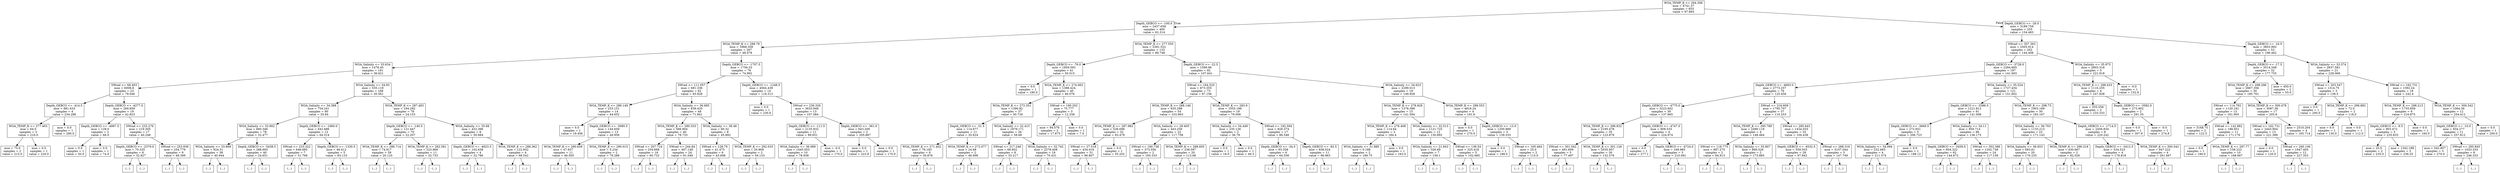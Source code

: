 digraph Tree {
node [shape=box] ;
0 [label="WOA_TEMP_K <= 294.306\nmse = 4741.37\nsamples = 655\nvalue = 97.893"] ;
1 [label="Depth_GEBCO <= -100.0\nmse = 2437.658\nsamples = 400\nvalue = 62.314"] ;
0 -> 1 [labeldistance=2.5, labelangle=45, headlabel="True"] ;
2 [label="WOA_TEMP_K <= 288.79\nmse = 1868.358\nsamples = 267\nvalue = 48.078"] ;
1 -> 2 ;
3 [label="WOA_Salinity <= 33.634\nmse = 1476.45\nsamples = 191\nvalue = 36.621"] ;
2 -> 3 ;
4 [label="SWrad <= 68.403\nmse = 6008.8\nsamples = 23\nvalue = 79.046"] ;
3 -> 4 ;
5 [label="Depth_GEBCO <= -414.5\nmse = 881.633\nsamples = 4\nvalue = 234.286"] ;
4 -> 5 ;
6 [label="WOA_TEMP_K <= 277.403\nmse = 64.0\nsamples = 3\nvalue = 216.0"] ;
5 -> 6 ;
7 [label="mse = 75.0\nsamples = 2\nvalue = 215.0"] ;
6 -> 7 ;
8 [label="mse = 0.0\nsamples = 1\nvalue = 220.0"] ;
6 -> 8 ;
9 [label="mse = 0.0\nsamples = 1\nvalue = 280.0"] ;
5 -> 9 ;
10 [label="Depth_GEBCO <= -4277.0\nmse = 269.859\nsamples = 19\nvalue = 42.823"] ;
4 -> 10 ;
11 [label="Depth_GEBCO <= -4997.5\nmse = 128.0\nsamples = 2\nvalue = 66.0"] ;
10 -> 11 ;
12 [label="mse = 0.0\nsamples = 1\nvalue = 50.0"] ;
11 -> 12 ;
13 [label="mse = 0.0\nsamples = 1\nvalue = 74.0"] ;
11 -> 13 ;
14 [label="SWrad <= 233.276\nmse = 219.305\nsamples = 17\nvalue = 40.248"] ;
10 -> 14 ;
15 [label="Depth_GEBCO <= -2379.0\nmse = 70.335\nsamples = 8\nvalue = 32.927"] ;
14 -> 15 ;
16 [label="(...)"] ;
15 -> 16 ;
21 [label="(...)"] ;
15 -> 21 ;
30 [label="SWrad <= 253.939\nmse = 254.779\nsamples = 9\nvalue = 49.399"] ;
14 -> 30 ;
31 [label="(...)"] ;
30 -> 31 ;
36 [label="(...)"] ;
30 -> 36 ;
41 [label="WOA_Salinity <= 34.93\nmse = 535.119\nsamples = 168\nvalue = 30.561"] ;
3 -> 41 ;
42 [label="WOA_Salinity <= 34.388\nmse = 754.241\nsamples = 90\nvalue = 35.84"] ;
41 -> 42 ;
43 [label="WOA_Salinity <= 33.902\nmse = 660.346\nsamples = 78\nvalue = 32.477"] ;
42 -> 43 ;
44 [label="WOA_Salinity <= 33.899\nmse = 924.51\nsamples = 38\nvalue = 40.944"] ;
43 -> 44 ;
45 [label="(...)"] ;
44 -> 45 ;
116 [label="(...)"] ;
44 -> 116 ;
117 [label="Depth_GEBCO <= -5438.5\nmse = 288.693\nsamples = 40\nvalue = 24.651"] ;
43 -> 117 ;
118 [label="(...)"] ;
117 -> 118 ;
121 [label="(...)"] ;
117 -> 121 ;
196 [label="Depth_GEBCO <= -1660.0\nmse = 642.686\nsamples = 12\nvalue = 64.314"] ;
42 -> 196 ;
197 [label="SWrad <= 233.322\nmse = 646.685\nsamples = 7\nvalue = 51.768"] ;
196 -> 197 ;
198 [label="(...)"] ;
197 -> 198 ;
207 [label="(...)"] ;
197 -> 207 ;
210 [label="Depth_GEBCO <= -1330.5\nmse = 46.412\nsamples = 5\nvalue = 83.133"] ;
196 -> 210 ;
211 [label="(...)"] ;
210 -> 211 ;
212 [label="(...)"] ;
210 -> 212 ;
219 [label="WOA_TEMP_K <= 287.483\nmse = 194.292\nsamples = 78\nvalue = 24.153"] ;
41 -> 219 ;
220 [label="Depth_GEBCO <= -140.0\nmse = 121.447\nsamples = 70\nvalue = 22.207"] ;
219 -> 220 ;
221 [label="WOA_TEMP_K <= 286.714\nmse = 74.917\nsamples = 59\nvalue = 20.125"] ;
220 -> 221 ;
222 [label="(...)"] ;
221 -> 222 ;
267 [label="(...)"] ;
221 -> 267 ;
272 [label="WOA_TEMP_K <= 282.591\nmse = 223.969\nsamples = 11\nvalue = 32.733"] ;
220 -> 272 ;
273 [label="(...)"] ;
272 -> 273 ;
276 [label="(...)"] ;
272 -> 276 ;
291 [label="WOA_Salinity <= 35.68\nmse = 432.396\nsamples = 8\nvalue = 50.664"] ;
219 -> 291 ;
292 [label="Depth_GEBCO <= -4823.5\nmse = 102.638\nsamples = 4\nvalue = 32.786"] ;
291 -> 292 ;
293 [label="(...)"] ;
292 -> 293 ;
294 [label="(...)"] ;
292 -> 294 ;
299 [label="WOA_TEMP_K <= 288.362\nmse = 122.932\nsamples = 4\nvalue = 68.542"] ;
291 -> 299 ;
300 [label="(...)"] ;
299 -> 300 ;
303 [label="(...)"] ;
299 -> 303 ;
304 [label="Depth_GEBCO <= -1707.5\nmse = 1756.33\nsamples = 76\nvalue = 74.992"] ;
2 -> 304 ;
305 [label="SWrad <= 111.057\nmse = 681.336\nsamples = 62\nvalue = 65.828"] ;
304 -> 305 ;
306 [label="WOA_TEMP_K <= 289.149\nmse = 253.151\nsamples = 14\nvalue = 44.652"] ;
305 -> 306 ;
307 [label="mse = 0.0\nsamples = 1\nvalue = 19.456"] ;
306 -> 307 ;
308 [label="Depth_GEBCO <= -3080.5\nmse = 144.659\nsamples = 13\nvalue = 49.956"] ;
306 -> 308 ;
309 [label="WOA_TEMP_K <= 290.659\nmse = 47.937\nsamples = 11\nvalue = 46.505"] ;
308 -> 309 ;
310 [label="(...)"] ;
309 -> 310 ;
313 [label="(...)"] ;
309 -> 313 ;
330 [label="WOA_TEMP_K <= 290.015\nmse = 5.234\nsamples = 2\nvalue = 79.288"] ;
308 -> 330 ;
331 [label="(...)"] ;
330 -> 331 ;
332 [label="(...)"] ;
330 -> 332 ;
333 [label="WOA_Salinity <= 36.685\nmse = 639.435\nsamples = 48\nvalue = 71.841"] ;
305 -> 333 ;
334 [label="WOA_TEMP_K <= 290.333\nmse = 566.904\nsamples = 40\nvalue = 78.733"] ;
333 -> 334 ;
335 [label="SWrad <= 207.724\nmse = 254.668\nsamples = 16\nvalue = 60.732"] ;
334 -> 335 ;
336 [label="(...)"] ;
335 -> 336 ;
341 [label="(...)"] ;
335 -> 341 ;
362 [label="SWrad <= 244.84\nmse = 407.149\nsamples = 24\nvalue = 91.049"] ;
334 -> 362 ;
363 [label="(...)"] ;
362 -> 363 ;
392 [label="(...)"] ;
362 -> 392 ;
403 [label="WOA_Salinity <= 38.48\nmse = 60.32\nsamples = 8\nvalue = 45.892"] ;
333 -> 403 ;
404 [label="SWrad <= 128.79\nmse = 41.475\nsamples = 6\nvalue = 43.698"] ;
403 -> 404 ;
405 [label="(...)"] ;
404 -> 405 ;
406 [label="(...)"] ;
404 -> 406 ;
413 [label="WOA_TEMP_K <= 292.033\nmse = 20.909\nsamples = 2\nvalue = 56.133"] ;
403 -> 413 ;
414 [label="(...)"] ;
413 -> 414 ;
415 [label="(...)"] ;
413 -> 415 ;
416 [label="Depth_GEBCO <= -1248.5\nmse = 4564.439\nsamples = 14\nvalue = 118.313"] ;
304 -> 416 ;
417 [label="mse = 0.0\nsamples = 1\nvalue = 230.6"] ;
416 -> 417 ;
418 [label="SWrad <= 236.326\nmse = 3633.949\nsamples = 13\nvalue = 107.084"] ;
416 -> 418 ;
419 [label="Depth_GEBCO <= -111.5\nmse = 2135.832\nsamples = 11\nvalue = 89.651"] ;
418 -> 419 ;
420 [label="WOA_Salinity <= 36.089\nmse = 1445.053\nsamples = 10\nvalue = 78.938"] ;
419 -> 420 ;
421 [label="(...)"] ;
420 -> 421 ;
430 [label="(...)"] ;
420 -> 430 ;
435 [label="mse = -0.0\nsamples = 1\nvalue = 170.0"] ;
419 -> 435 ;
436 [label="Depth_GEBCO <= -361.0\nmse = 643.209\nsamples = 2\nvalue = 205.867"] ;
418 -> 436 ;
437 [label="mse = 0.0\nsamples = 1\nvalue = 223.8"] ;
436 -> 437 ;
438 [label="mse = 0.0\nsamples = 1\nvalue = 170.0"] ;
436 -> 438 ;
439 [label="WOA_TEMP_K <= 277.555\nmse = 2391.522\nsamples = 133\nvalue = 89.748"] ;
1 -> 439 ;
440 [label="Depth_GEBCO <= -76.0\nmse = 1859.593\nsamples = 41\nvalue = 50.015"] ;
439 -> 440 ;
441 [label="mse = 0.0\nsamples = 1\nvalue = 180.0"] ;
440 -> 441 ;
442 [label="WOA_TEMP_K <= 274.062\nmse = 1388.424\nsamples = 40\nvalue = 46.076"] ;
440 -> 442 ;
443 [label="WOA_TEMP_K <= 272.351\nmse = 1390.82\nsamples = 37\nvalue = 50.729"] ;
442 -> 443 ;
444 [label="Depth_GEBCO <= -31.5\nmse = 114.677\nsamples = 11\nvalue = 35.624"] ;
443 -> 444 ;
445 [label="WOA_TEMP_K <= 271.402\nmse = 78.183\nsamples = 9\nvalue = 30.878"] ;
444 -> 445 ;
446 [label="(...)"] ;
445 -> 446 ;
447 [label="(...)"] ;
445 -> 447 ;
458 [label="WOA_TEMP_K <= 272.077\nmse = 24.68\nsamples = 2\nvalue = 46.696"] ;
444 -> 458 ;
459 [label="(...)"] ;
458 -> 459 ;
460 [label="(...)"] ;
458 -> 460 ;
461 [label="WOA_Salinity <= 32.415\nmse = 1879.171\nsamples = 26\nvalue = 58.68"] ;
443 -> 461 ;
462 [label="SWrad <= 217.248\nmse = 66.602\nsamples = 8\nvalue = 33.217"] ;
461 -> 462 ;
463 [label="(...)"] ;
462 -> 463 ;
464 [label="(...)"] ;
462 -> 464 ;
465 [label="WOA_Salinity <= 32.742\nmse = 2278.408\nsamples = 18\nvalue = 70.431"] ;
461 -> 465 ;
466 [label="(...)"] ;
465 -> 466 ;
467 [label="(...)"] ;
465 -> 467 ;
470 [label="SWrad <= 190.202\nmse = 75.777\nsamples = 3\nvalue = 12.338"] ;
442 -> 470 ;
471 [label="mse = 94.576\nsamples = 2\nvalue = 17.675"] ;
470 -> 471 ;
472 [label="mse = 0.0\nsamples = 1\nvalue = 7.0"] ;
470 -> 472 ;
473 [label="Depth_GEBCO <= -22.5\nmse = 1599.96\nsamples = 92\nvalue = 107.641"] ;
439 -> 473 ;
474 [label="SWrad <= 184.525\nmse = 873.355\nsamples = 73\nvalue = 97.156"] ;
473 -> 474 ;
475 [label="WOA_TEMP_K <= 288.146\nmse = 635.298\nsamples = 54\nvalue = 103.963"] ;
474 -> 475 ;
476 [label="WOA_TEMP_K <= 287.982\nmse = 526.696\nsamples = 32\nvalue = 93.479"] ;
475 -> 476 ;
477 [label="SWrad <= 27.518\nmse = 434.016\nsamples = 31\nvalue = 96.807"] ;
476 -> 477 ;
478 [label="(...)"] ;
477 -> 478 ;
479 [label="(...)"] ;
477 -> 479 ;
520 [label="mse = 0.0\nsamples = 1\nvalue = 55.202"] ;
476 -> 520 ;
521 [label="WOA_Salinity <= 28.405\nmse = 443.259\nsamples = 22\nvalue = 117.758"] ;
475 -> 521 ;
522 [label="SWrad <= 180.736\nmse = 373.556\nsamples = 2\nvalue = 165.333"] ;
521 -> 522 ;
523 [label="(...)"] ;
522 -> 523 ;
524 [label="(...)"] ;
522 -> 524 ;
525 [label="WOA_TEMP_K <= 288.605\nmse = 238.597\nsamples = 20\nvalue = 113.68"] ;
521 -> 525 ;
526 [label="(...)"] ;
525 -> 526 ;
531 [label="(...)"] ;
525 -> 531 ;
552 [label="WOA_TEMP_K <= 283.9\nmse = 1055.186\nsamples = 19\nvalue = 79.006"] ;
474 -> 552 ;
553 [label="WOA_Salinity <= 34.449\nmse = 235.126\nsamples = 2\nvalue = 36.78"] ;
552 -> 553 ;
554 [label="mse = 0.0\nsamples = 1\nvalue = 18.0"] ;
553 -> 554 ;
555 [label="mse = 0.0\nsamples = 1\nvalue = 49.3"] ;
553 -> 555 ;
556 [label="SWrad <= 192.594\nmse = 826.374\nsamples = 17\nvalue = 86.546"] ;
552 -> 556 ;
557 [label="Depth_GEBCO <= -34.5\nmse = 93.358\nsamples = 6\nvalue = 64.556"] ;
556 -> 557 ;
558 [label="(...)"] ;
557 -> 558 ;
563 [label="(...)"] ;
557 -> 563 ;
566 [label="Depth_GEBCO <= -92.5\nmse = 836.024\nsamples = 11\nvalue = 96.963"] ;
556 -> 566 ;
567 [label="(...)"] ;
566 -> 567 ;
570 [label="(...)"] ;
566 -> 570 ;
585 [label="WOA_Salinity <= 34.623\nmse = 2299.013\nsamples = 19\nvalue = 149.928"] ;
473 -> 585 ;
586 [label="WOA_TEMP_K <= 278.928\nmse = 1378.399\nsamples = 15\nvalue = 141.594"] ;
585 -> 586 ;
587 [label="WOA_TEMP_K <= 278.408\nmse = 114.64\nsamples = 3\nvalue = 184.4"] ;
586 -> 587 ;
588 [label="WOA_Salinity <= 31.885\nmse = 0.188\nsamples = 2\nvalue = 189.75"] ;
587 -> 588 ;
589 [label="(...)"] ;
588 -> 589 ;
590 [label="(...)"] ;
588 -> 590 ;
591 [label="mse = 0.0\nsamples = 1\nvalue = 163.0"] ;
587 -> 591 ;
592 [label="WOA_Salinity <= 32.513\nmse = 1121.725\nsamples = 12\nvalue = 130.892"] ;
586 -> 592 ;
593 [label="WOA_Salinity <= 21.843\nmse = 326.69\nsamples = 7\nvalue = 159.1"] ;
592 -> 593 ;
594 [label="(...)"] ;
593 -> 594 ;
595 [label="(...)"] ;
593 -> 595 ;
606 [label="SWrad <= 136.54\nmse = 325.418\nsamples = 5\nvalue = 102.685"] ;
592 -> 606 ;
607 [label="(...)"] ;
606 -> 607 ;
610 [label="(...)"] ;
606 -> 610 ;
615 [label="WOA_TEMP_K <= 288.553\nmse = 4818.24\nsamples = 4\nvalue = 191.6"] ;
585 -> 615 ;
616 [label="mse = 0.0\nsamples = 1\nvalue = 270.0"] ;
615 -> 616 ;
617 [label="Depth_GEBCO <= -13.0\nmse = 1200.889\nsamples = 3\nvalue = 139.333"] ;
615 -> 617 ;
618 [label="mse = 0.0\nsamples = 1\nvalue = 188.0"] ;
617 -> 618 ;
619 [label="SWrad <= 165.464\nmse = 25.0\nsamples = 2\nvalue = 115.0"] ;
617 -> 619 ;
620 [label="(...)"] ;
619 -> 620 ;
621 [label="(...)"] ;
619 -> 621 ;
622 [label="Depth_GEBCO <= -26.0\nmse = 3189.759\nsamples = 255\nvalue = 154.483"] ;
0 -> 622 [labeldistance=2.5, labelangle=-45, headlabel="False"] ;
623 [label="SWrad <= 307.363\nmse = 2505.914\nsamples = 202\nvalue = 144.408"] ;
622 -> 623 ;
624 [label="Depth_GEBCO <= -3728.0\nmse = 2284.665\nsamples = 197\nvalue = 141.693"] ;
623 -> 624 ;
625 [label="Depth_GEBCO <= -4693.0\nmse = 2773.257\nsamples = 76\nvalue = 125.456"] ;
624 -> 625 ;
626 [label="Depth_GEBCO <= -4775.0\nmse = 3223.602\nsamples = 39\nvalue = 137.665"] ;
625 -> 626 ;
627 [label="WOA_TEMP_K <= 296.832\nmse = 2195.478\nsamples = 35\nvalue = 123.879"] ;
626 -> 627 ;
628 [label="SWrad <= 301.042\nmse = 491.609\nsamples = 5\nvalue = 77.497"] ;
627 -> 628 ;
629 [label="(...)"] ;
628 -> 629 ;
636 [label="(...)"] ;
628 -> 636 ;
637 [label="WOA_TEMP_K <= 301.126\nmse = 2035.957\nsamples = 30\nvalue = 132.576"] ;
627 -> 637 ;
638 [label="(...)"] ;
637 -> 638 ;
687 [label="(...)"] ;
637 -> 687 ;
696 [label="Depth_GEBCO <= -4747.0\nmse = 908.533\nsamples = 4\nvalue = 224.974"] ;
626 -> 696 ;
697 [label="mse = 0.0\nsamples = 1\nvalue = 277.1"] ;
696 -> 697 ;
698 [label="Depth_GEBCO <= -4724.0\nmse = 169.985\nsamples = 3\nvalue = 210.081"] ;
696 -> 698 ;
699 [label="(...)"] ;
698 -> 699 ;
702 [label="(...)"] ;
698 -> 702 ;
703 [label="SWrad <= 216.609\nmse = 1795.707\nsamples = 37\nvalue = 110.253"] ;
625 -> 703 ;
704 [label="WOA_TEMP_K <= 295.789\nmse = 2490.119\nsamples = 4\nvalue = 148.464"] ;
703 -> 704 ;
705 [label="SWrad <= 118.775\nmse = 887.275\nsamples = 2\nvalue = 84.913"] ;
704 -> 705 ;
706 [label="(...)"] ;
705 -> 706 ;
707 [label="(...)"] ;
705 -> 707 ;
708 [label="WOA_Salinity <= 35.807\nmse = 869.526\nsamples = 2\nvalue = 173.885"] ;
704 -> 708 ;
709 [label="(...)"] ;
708 -> 709 ;
710 [label="(...)"] ;
708 -> 710 ;
711 [label="SWrad <= 285.643\nmse = 1434.033\nsamples = 33\nvalue = 104.438"] ;
703 -> 711 ;
712 [label="Depth_GEBCO <= -4532.5\nmse = 559.503\nsamples = 28\nvalue = 97.942"] ;
711 -> 712 ;
713 [label="(...)"] ;
712 -> 713 ;
720 [label="(...)"] ;
712 -> 720 ;
767 [label="SWrad <= 288.316\nmse = 5107.044\nsamples = 5\nvalue = 147.749"] ;
711 -> 767 ;
768 [label="(...)"] ;
767 -> 768 ;
769 [label="(...)"] ;
767 -> 769 ;
776 [label="WOA_Salinity <= 35.524\nmse = 1727.434\nsamples = 121\nvalue = 151.602"] ;
624 -> 776 ;
777 [label="Depth_GEBCO <= -3586.5\nmse = 1221.812\nsamples = 91\nvalue = 141.008"] ;
776 -> 777 ;
778 [label="Depth_GEBCO <= -3669.5\nmse = 272.651\nsamples = 5\nvalue = 206.723"] ;
777 -> 778 ;
779 [label="WOA_Salinity <= 34.094\nmse = 232.665\nsamples = 4\nvalue = 211.374"] ;
778 -> 779 ;
780 [label="(...)"] ;
779 -> 780 ;
781 [label="(...)"] ;
779 -> 781 ;
784 [label="mse = 0.0\nsamples = 1\nvalue = 188.12"] ;
778 -> 784 ;
785 [label="WOA_Salinity <= 34.11\nmse = 950.714\nsamples = 86\nvalue = 136.175"] ;
777 -> 785 ;
786 [label="Depth_GEBCO <= -3459.0\nmse = 604.322\nsamples = 62\nvalue = 144.672"] ;
785 -> 786 ;
787 [label="(...)"] ;
786 -> 787 ;
788 [label="(...)"] ;
786 -> 788 ;
873 [label="SWrad <= 302.386\nmse = 1202.738\nsamples = 24\nvalue = 117.158"] ;
785 -> 873 ;
874 [label="(...)"] ;
873 -> 874 ;
915 [label="(...)"] ;
873 -> 915 ;
916 [label="WOA_TEMP_K <= 298.73\nmse = 1903.169\nsamples = 30\nvalue = 183.167"] ;
776 -> 916 ;
917 [label="WOA_Salinity <= 36.703\nmse = 1133.213\nsamples = 22\nvalue = 171.143"] ;
916 -> 917 ;
918 [label="WOA_Salinity <= 36.653\nmse = 693.61\nsamples = 20\nvalue = 176.235"] ;
917 -> 918 ;
919 [label="(...)"] ;
918 -> 919 ;
946 [label="(...)"] ;
918 -> 946 ;
947 [label="WOA_TEMP_K <= 296.318\nmse = 430.667\nsamples = 2\nvalue = 82.026"] ;
917 -> 947 ;
948 [label="(...)"] ;
947 -> 948 ;
949 [label="(...)"] ;
947 -> 949 ;
950 [label="Depth_GEBCO <= -1714.5\nmse = 2456.834\nsamples = 8\nvalue = 220.242"] ;
916 -> 950 ;
951 [label="Depth_GEBCO <= -3412.5\nmse = 534.523\nsamples = 4\nvalue = 178.818"] ;
950 -> 951 ;
952 [label="(...)"] ;
951 -> 952 ;
953 [label="(...)"] ;
951 -> 953 ;
954 [label="WOA_TEMP_K <= 300.542\nmse = 947.222\nsamples = 4\nvalue = 261.667"] ;
950 -> 954 ;
955 [label="(...)"] ;
954 -> 955 ;
960 [label="(...)"] ;
954 -> 960 ;
961 [label="WOA_Salinity <= 35.975\nmse = 2603.318\nsamples = 5\nvalue = 221.918"] ;
623 -> 961 ;
962 [label="WOA_TEMP_K <= 298.433\nmse = 1116.255\nsamples = 4\nvalue = 247.838"] ;
961 -> 962 ;
963 [label="mse = 555.556\nsamples = 2\nvalue = 233.333"] ;
962 -> 963 ;
964 [label="Depth_GEBCO <= -3582.0\nmse = 273.902\nsamples = 2\nvalue = 291.35"] ;
962 -> 964 ;
965 [label="mse = 0.0\nsamples = 1\nvalue = 307.9"] ;
964 -> 965 ;
966 [label="mse = -0.0\nsamples = 1\nvalue = 274.8"] ;
964 -> 966 ;
967 [label="mse = -0.0\nsamples = 1\nvalue = 152.8"] ;
961 -> 967 ;
968 [label="Depth_GEBCO <= -16.5\nmse = 3853.992\nsamples = 53\nvalue = 196.462"] ;
622 -> 968 ;
969 [label="Depth_GEBCO <= -17.5\nmse = 3514.348\nsamples = 32\nvalue = 177.755"] ;
968 -> 969 ;
970 [label="WOA_TEMP_K <= 298.296\nmse = 2667.356\nsamples = 30\nvalue = 185.761"] ;
969 -> 970 ;
971 [label="SWrad <= 114.782\nmse = 1120.181\nsamples = 13\nvalue = 161.905"] ;
970 -> 971 ;
972 [label="mse = 3168.75\nsamples = 2\nvalue = 122.5"] ;
971 -> 972 ;
973 [label="SWrad <= 142.982\nmse = 186.851\nsamples = 11\nvalue = 171.176"] ;
971 -> 973 ;
974 [label="mse = 0.0\nsamples = 1\nvalue = 190.0"] ;
973 -> 974 ;
975 [label="WOA_TEMP_K <= 297.77\nmse = 158.222\nsamples = 10\nvalue = 168.667"] ;
973 -> 975 ;
976 [label="(...)"] ;
975 -> 976 ;
981 [label="(...)"] ;
975 -> 981 ;
982 [label="WOA_TEMP_K <= 300.478\nmse = 3087.36\nsamples = 17\nvalue = 205.8"] ;
970 -> 982 ;
983 [label="SWrad <= 162.731\nmse = 2443.904\nsamples = 13\nvalue = 221.389"] ;
982 -> 983 ;
984 [label="mse = 0.0\nsamples = 1\nvalue = 120.0"] ;
983 -> 984 ;
985 [label="SWrad <= 260.106\nmse = 1947.405\nsamples = 12\nvalue = 227.353"] ;
983 -> 985 ;
986 [label="(...)"] ;
985 -> 986 ;
991 [label="(...)"] ;
985 -> 991 ;
992 [label="mse = 2510.204\nsamples = 4\nvalue = 165.714"] ;
982 -> 992 ;
993 [label="mse = 450.0\nsamples = 2\nvalue = 55.0"] ;
969 -> 993 ;
994 [label="WOA_Salinity <= 33.374\nmse = 2837.581\nsamples = 21\nvalue = 228.069"] ;
968 -> 994 ;
995 [label="SWrad <= 203.547\nmse = 1314.75\nsamples = 3\nvalue = 138.5"] ;
994 -> 995 ;
996 [label="mse = 0.0\nsamples = 1\nvalue = 200.0"] ;
995 -> 996 ;
997 [label="WOA_TEMP_K <= 299.882\nmse = 72.0\nsamples = 2\nvalue = 118.0"] ;
995 -> 997 ;
998 [label="mse = 0.0\nsamples = 1\nvalue = 130.0"] ;
997 -> 998 ;
999 [label="mse = 0.0\nsamples = 1\nvalue = 112.0"] ;
997 -> 999 ;
1000 [label="SWrad <= 162.731\nmse = 1592.24\nsamples = 18\nvalue = 242.4"] ;
994 -> 1000 ;
1001 [label="WOA_TEMP_K <= 298.213\nmse = 1755.859\nsamples = 6\nvalue = 216.875"] ;
1000 -> 1001 ;
1002 [label="Depth_GEBCO <= -9.5\nmse = 903.472\nsamples = 5\nvalue = 235.833"] ;
1001 -> 1002 ;
1003 [label="mse = 25.0\nsamples = 2\nvalue = 235.0"] ;
1002 -> 1003 ;
1004 [label="mse = 1342.188\nsamples = 3\nvalue = 236.25"] ;
1002 -> 1004 ;
1005 [label="mse = 0.0\nsamples = 1\nvalue = 160.0"] ;
1001 -> 1005 ;
1006 [label="WOA_TEMP_K <= 300.542\nmse = 1064.36\nsamples = 12\nvalue = 254.412"] ;
1000 -> 1006 ;
1007 [label="Depth_GEBCO <= -10.0\nmse = 934.277\nsamples = 11\nvalue = 257.812"] ;
1006 -> 1007 ;
1008 [label="mse = 542.857\nsamples = 3\nvalue = 270.0"] ;
1007 -> 1008 ;
1009 [label="SWrad <= 285.845\nmse = 1033.333\nsamples = 8\nvalue = 248.333"] ;
1007 -> 1009 ;
1010 [label="(...)"] ;
1009 -> 1010 ;
1017 [label="(...)"] ;
1009 -> 1017 ;
1018 [label="mse = 0.0\nsamples = 1\nvalue = 200.0"] ;
1006 -> 1018 ;
}